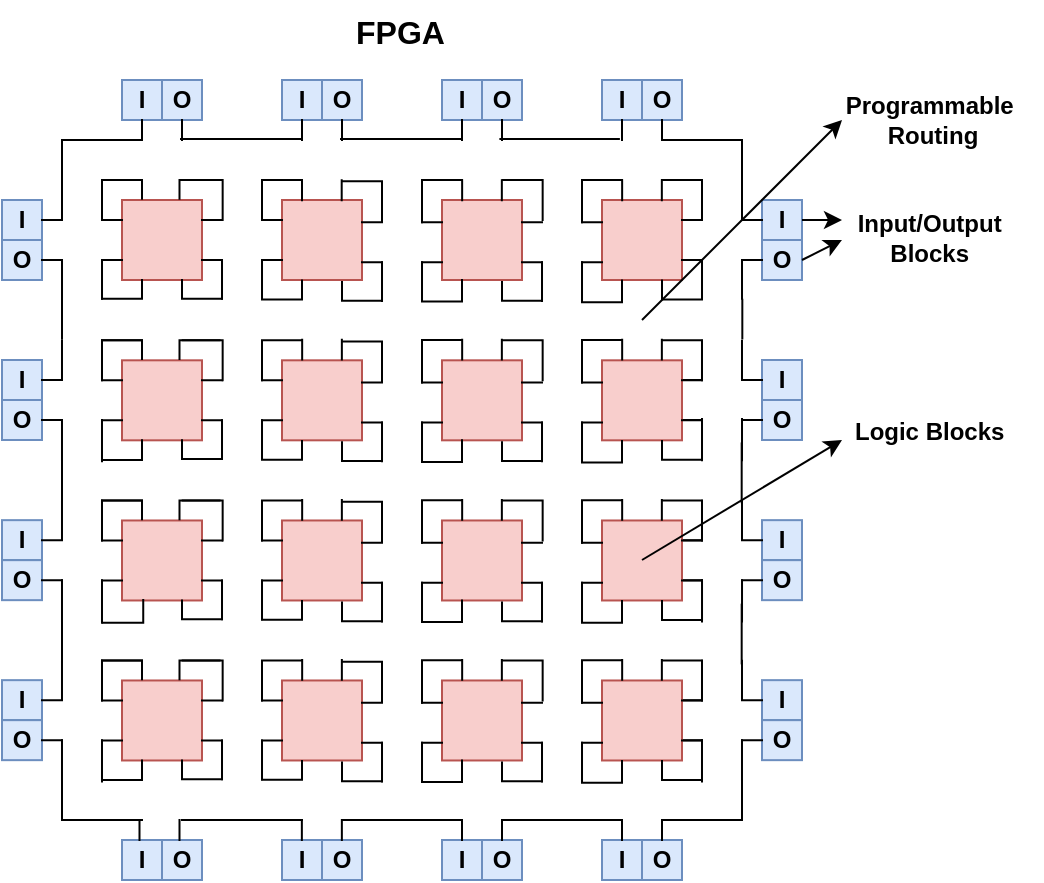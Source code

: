 <mxfile scale="1" border="0" version="24.8.6">
  <diagram name="Página-1" id="b1OD25l1e3vOusEQgPLb">
    <mxGraphModel dx="1393" dy="801" grid="1" gridSize="10" guides="1" tooltips="1" connect="1" arrows="1" fold="1" page="1" pageScale="1" pageWidth="827" pageHeight="1169" math="0" shadow="0">
      <root>
        <mxCell id="0" />
        <mxCell id="1" parent="0" />
        <mxCell id="5X8iXu0XxAFvD4XVziGp-72" value="" style="whiteSpace=wrap;html=1;aspect=fixed;fillColor=#f8cecc;strokeColor=#b85450;" parent="1" vertex="1">
          <mxGeometry x="200" y="160" width="40" height="40" as="geometry" />
        </mxCell>
        <mxCell id="5X8iXu0XxAFvD4XVziGp-76" value="" style="whiteSpace=wrap;html=1;aspect=fixed;fillColor=#f8cecc;strokeColor=#b85450;" parent="1" vertex="1">
          <mxGeometry x="280" y="160" width="40" height="40" as="geometry" />
        </mxCell>
        <mxCell id="5X8iXu0XxAFvD4XVziGp-80" value="" style="whiteSpace=wrap;html=1;aspect=fixed;fillColor=#f8cecc;strokeColor=#b85450;" parent="1" vertex="1">
          <mxGeometry x="360" y="160" width="40" height="40" as="geometry" />
        </mxCell>
        <mxCell id="5X8iXu0XxAFvD4XVziGp-84" value="" style="whiteSpace=wrap;html=1;aspect=fixed;fillColor=#f8cecc;strokeColor=#b85450;" parent="1" vertex="1">
          <mxGeometry x="440" y="160" width="40" height="40" as="geometry" />
        </mxCell>
        <mxCell id="5X8iXu0XxAFvD4XVziGp-88" value="&lt;b&gt;I&lt;/b&gt;" style="whiteSpace=wrap;html=1;aspect=fixed;fillColor=#dae8fc;strokeColor=#6c8ebf;" parent="1" vertex="1">
          <mxGeometry x="200" y="100" width="20" height="20" as="geometry" />
        </mxCell>
        <mxCell id="5X8iXu0XxAFvD4XVziGp-89" value="&lt;b&gt;O&lt;/b&gt;" style="whiteSpace=wrap;html=1;aspect=fixed;fillColor=#dae8fc;strokeColor=#6c8ebf;" parent="1" vertex="1">
          <mxGeometry x="220" y="100" width="20" height="20" as="geometry" />
        </mxCell>
        <mxCell id="5X8iXu0XxAFvD4XVziGp-92" value="&lt;b&gt;I&lt;/b&gt;" style="whiteSpace=wrap;html=1;aspect=fixed;fillColor=#dae8fc;strokeColor=#6c8ebf;" parent="1" vertex="1">
          <mxGeometry x="280" y="100" width="20" height="20" as="geometry" />
        </mxCell>
        <mxCell id="5X8iXu0XxAFvD4XVziGp-93" value="&lt;b&gt;O&lt;/b&gt;" style="whiteSpace=wrap;html=1;aspect=fixed;fillColor=#dae8fc;strokeColor=#6c8ebf;" parent="1" vertex="1">
          <mxGeometry x="300" y="100" width="20" height="20" as="geometry" />
        </mxCell>
        <mxCell id="5X8iXu0XxAFvD4XVziGp-94" value="&lt;b&gt;I&lt;/b&gt;" style="whiteSpace=wrap;html=1;aspect=fixed;fillColor=#dae8fc;strokeColor=#6c8ebf;" parent="1" vertex="1">
          <mxGeometry x="360" y="100" width="20" height="20" as="geometry" />
        </mxCell>
        <mxCell id="5X8iXu0XxAFvD4XVziGp-95" value="&lt;b&gt;O&lt;/b&gt;" style="whiteSpace=wrap;html=1;aspect=fixed;fillColor=#dae8fc;strokeColor=#6c8ebf;" parent="1" vertex="1">
          <mxGeometry x="380" y="100" width="20" height="20" as="geometry" />
        </mxCell>
        <mxCell id="5X8iXu0XxAFvD4XVziGp-96" value="&lt;b&gt;I&lt;/b&gt;" style="whiteSpace=wrap;html=1;aspect=fixed;fillColor=#dae8fc;strokeColor=#6c8ebf;" parent="1" vertex="1">
          <mxGeometry x="440" y="100" width="20" height="20" as="geometry" />
        </mxCell>
        <mxCell id="5X8iXu0XxAFvD4XVziGp-97" value="&lt;b&gt;O&lt;/b&gt;" style="whiteSpace=wrap;html=1;aspect=fixed;fillColor=#dae8fc;strokeColor=#6c8ebf;" parent="1" vertex="1">
          <mxGeometry x="460" y="100" width="20" height="20" as="geometry" />
        </mxCell>
        <mxCell id="5X8iXu0XxAFvD4XVziGp-106" value="&lt;b&gt;I&lt;/b&gt;" style="whiteSpace=wrap;html=1;aspect=fixed;fillColor=#dae8fc;strokeColor=#6c8ebf;" parent="1" vertex="1">
          <mxGeometry x="520" y="160" width="20" height="20" as="geometry" />
        </mxCell>
        <mxCell id="5X8iXu0XxAFvD4XVziGp-107" value="&lt;b&gt;O&lt;/b&gt;" style="whiteSpace=wrap;html=1;aspect=fixed;fillColor=#dae8fc;strokeColor=#6c8ebf;" parent="1" vertex="1">
          <mxGeometry x="520" y="180" width="20" height="20" as="geometry" />
        </mxCell>
        <mxCell id="5X8iXu0XxAFvD4XVziGp-117" value="&lt;b&gt;I&lt;/b&gt;" style="whiteSpace=wrap;html=1;aspect=fixed;fillColor=#dae8fc;strokeColor=#6c8ebf;" parent="1" vertex="1">
          <mxGeometry x="520" y="240" width="20" height="20" as="geometry" />
        </mxCell>
        <mxCell id="5X8iXu0XxAFvD4XVziGp-118" value="&lt;b&gt;O&lt;/b&gt;" style="whiteSpace=wrap;html=1;aspect=fixed;fillColor=#dae8fc;strokeColor=#6c8ebf;" parent="1" vertex="1">
          <mxGeometry x="520" y="260" width="20" height="20" as="geometry" />
        </mxCell>
        <mxCell id="5X8iXu0XxAFvD4XVziGp-125" value="&lt;b&gt;I&lt;/b&gt;" style="whiteSpace=wrap;html=1;aspect=fixed;fillColor=#dae8fc;strokeColor=#6c8ebf;" parent="1" vertex="1">
          <mxGeometry x="140" y="160" width="20" height="20" as="geometry" />
        </mxCell>
        <mxCell id="5X8iXu0XxAFvD4XVziGp-126" value="&lt;b&gt;O&lt;/b&gt;" style="whiteSpace=wrap;html=1;aspect=fixed;fillColor=#dae8fc;strokeColor=#6c8ebf;" parent="1" vertex="1">
          <mxGeometry x="140" y="180" width="20" height="20" as="geometry" />
        </mxCell>
        <mxCell id="5X8iXu0XxAFvD4XVziGp-127" value="&lt;b&gt;I&lt;/b&gt;" style="whiteSpace=wrap;html=1;aspect=fixed;fillColor=#dae8fc;strokeColor=#6c8ebf;" parent="1" vertex="1">
          <mxGeometry x="140" y="240" width="20" height="20" as="geometry" />
        </mxCell>
        <mxCell id="5X8iXu0XxAFvD4XVziGp-128" value="&lt;b&gt;O&lt;/b&gt;" style="whiteSpace=wrap;html=1;aspect=fixed;fillColor=#dae8fc;strokeColor=#6c8ebf;" parent="1" vertex="1">
          <mxGeometry x="140" y="260" width="20" height="20" as="geometry" />
        </mxCell>
        <mxCell id="5X8iXu0XxAFvD4XVziGp-134" value="" style="shape=partialRectangle;whiteSpace=wrap;html=1;bottom=0;right=0;fillColor=none;" parent="1" vertex="1">
          <mxGeometry x="170" y="130" width="40" height="40" as="geometry" />
        </mxCell>
        <mxCell id="5X8iXu0XxAFvD4XVziGp-138" value="" style="shape=partialRectangle;whiteSpace=wrap;html=1;bottom=0;right=0;fillColor=none;" parent="1" vertex="1">
          <mxGeometry x="190" y="150" width="20" height="20" as="geometry" />
        </mxCell>
        <mxCell id="5X8iXu0XxAFvD4XVziGp-141" value="" style="shape=partialRectangle;whiteSpace=wrap;html=1;bottom=0;right=0;fillColor=none;flipH=1;" parent="1" vertex="1">
          <mxGeometry x="470" y="130" width="40" height="40" as="geometry" />
        </mxCell>
        <mxCell id="5X8iXu0XxAFvD4XVziGp-142" value="" style="shape=partialRectangle;whiteSpace=wrap;html=1;bottom=0;right=0;fillColor=none;flipH=1;" parent="1" vertex="1">
          <mxGeometry x="470" y="150" width="20" height="20" as="geometry" />
        </mxCell>
        <mxCell id="5X8iXu0XxAFvD4XVziGp-167" value="" style="shape=partialRectangle;whiteSpace=wrap;html=1;left=0;right=0;fillColor=none;flipV=1;rotation=90;" parent="1" vertex="1">
          <mxGeometry x="169.68" y="270.31" width="20.63" height="20" as="geometry" />
        </mxCell>
        <mxCell id="5X8iXu0XxAFvD4XVziGp-168" value="" style="shape=partialRectangle;whiteSpace=wrap;html=1;left=0;right=0;fillColor=none;flipV=1;rotation=90;" parent="1" vertex="1">
          <mxGeometry x="170.32" y="189.69" width="19.37" height="20" as="geometry" />
        </mxCell>
        <mxCell id="5X8iXu0XxAFvD4XVziGp-173" value="" style="shape=partialRectangle;whiteSpace=wrap;html=1;left=0;right=0;fillColor=none;" parent="1" vertex="1">
          <mxGeometry x="160" y="170" width="10" height="20" as="geometry" />
        </mxCell>
        <mxCell id="5X8iXu0XxAFvD4XVziGp-174" value="" style="shape=partialRectangle;whiteSpace=wrap;html=1;left=0;right=0;fillColor=none;" parent="1" vertex="1">
          <mxGeometry x="190" y="170" width="10" height="20" as="geometry" />
        </mxCell>
        <mxCell id="5X8iXu0XxAFvD4XVziGp-175" value="" style="shape=partialRectangle;whiteSpace=wrap;html=1;left=0;right=0;fillColor=none;" parent="1" vertex="1">
          <mxGeometry x="160" y="250" width="10" height="20" as="geometry" />
        </mxCell>
        <mxCell id="5X8iXu0XxAFvD4XVziGp-177" value="" style="shape=partialRectangle;whiteSpace=wrap;html=1;left=0;right=0;fillColor=none;flipV=1;rotation=90;" parent="1" vertex="1">
          <mxGeometry x="170.31" y="230" width="19.37" height="20" as="geometry" />
        </mxCell>
        <mxCell id="5X8iXu0XxAFvD4XVziGp-192" value="" style="shape=partialRectangle;whiteSpace=wrap;html=1;left=0;right=0;fillColor=none;flipV=1;rotation=90;" parent="1" vertex="1">
          <mxGeometry x="489.69" y="269.85" width="20.63" height="20" as="geometry" />
        </mxCell>
        <mxCell id="5X8iXu0XxAFvD4XVziGp-193" value="" style="shape=partialRectangle;whiteSpace=wrap;html=1;left=0;right=0;fillColor=none;flipV=1;rotation=90;" parent="1" vertex="1">
          <mxGeometry x="490.32" y="189.69" width="19.37" height="20" as="geometry" />
        </mxCell>
        <mxCell id="5X8iXu0XxAFvD4XVziGp-194" value="" style="shape=partialRectangle;whiteSpace=wrap;html=1;left=0;right=0;fillColor=none;" parent="1" vertex="1">
          <mxGeometry x="480" y="170" width="10" height="20" as="geometry" />
        </mxCell>
        <mxCell id="5X8iXu0XxAFvD4XVziGp-195" value="" style="shape=partialRectangle;whiteSpace=wrap;html=1;left=0;right=0;fillColor=none;" parent="1" vertex="1">
          <mxGeometry x="510" y="170" width="10" height="20" as="geometry" />
        </mxCell>
        <mxCell id="5X8iXu0XxAFvD4XVziGp-196" value="" style="shape=partialRectangle;whiteSpace=wrap;html=1;left=0;right=0;fillColor=none;" parent="1" vertex="1">
          <mxGeometry x="480" y="250" width="10" height="20" as="geometry" />
        </mxCell>
        <mxCell id="5X8iXu0XxAFvD4XVziGp-197" value="" style="shape=partialRectangle;whiteSpace=wrap;html=1;left=0;right=0;fillColor=none;" parent="1" vertex="1">
          <mxGeometry x="510" y="250" width="10" height="20" as="geometry" />
        </mxCell>
        <mxCell id="5X8iXu0XxAFvD4XVziGp-198" value="" style="shape=partialRectangle;whiteSpace=wrap;html=1;left=0;right=0;fillColor=none;flipV=1;rotation=90;" parent="1" vertex="1">
          <mxGeometry x="490.31" y="230" width="19.37" height="20" as="geometry" />
        </mxCell>
        <mxCell id="5X8iXu0XxAFvD4XVziGp-211" value="" style="shape=partialRectangle;whiteSpace=wrap;html=1;left=0;right=0;fillColor=none;flipV=1;rotation=90;" parent="1" vertex="1">
          <mxGeometry x="250.32" y="189.69" width="19.37" height="20" as="geometry" />
        </mxCell>
        <mxCell id="5X8iXu0XxAFvD4XVziGp-212" value="" style="shape=partialRectangle;whiteSpace=wrap;html=1;left=0;right=0;fillColor=none;" parent="1" vertex="1">
          <mxGeometry x="240" y="170" width="10" height="20" as="geometry" />
        </mxCell>
        <mxCell id="5X8iXu0XxAFvD4XVziGp-213" value="" style="shape=partialRectangle;whiteSpace=wrap;html=1;left=0;right=0;fillColor=none;" parent="1" vertex="1">
          <mxGeometry x="270" y="170" width="10" height="20" as="geometry" />
        </mxCell>
        <mxCell id="5X8iXu0XxAFvD4XVziGp-226" value="" style="shape=partialRectangle;whiteSpace=wrap;html=1;left=0;right=0;fillColor=none;flipV=1;rotation=90;" parent="1" vertex="1">
          <mxGeometry x="330.32" y="190.78" width="19.37" height="20" as="geometry" />
        </mxCell>
        <mxCell id="5X8iXu0XxAFvD4XVziGp-227" value="" style="shape=partialRectangle;whiteSpace=wrap;html=1;left=0;right=0;fillColor=none;" parent="1" vertex="1">
          <mxGeometry x="320" y="171.09" width="10" height="20" as="geometry" />
        </mxCell>
        <mxCell id="5X8iXu0XxAFvD4XVziGp-228" value="" style="shape=partialRectangle;whiteSpace=wrap;html=1;left=0;right=0;fillColor=none;" parent="1" vertex="1">
          <mxGeometry x="350" y="171.09" width="10" height="20" as="geometry" />
        </mxCell>
        <mxCell id="5X8iXu0XxAFvD4XVziGp-241" value="" style="shape=partialRectangle;whiteSpace=wrap;html=1;left=0;right=0;fillColor=none;flipV=1;rotation=90;" parent="1" vertex="1">
          <mxGeometry x="410.32" y="190.78" width="19.37" height="20" as="geometry" />
        </mxCell>
        <mxCell id="5X8iXu0XxAFvD4XVziGp-242" value="" style="shape=partialRectangle;whiteSpace=wrap;html=1;left=0;right=0;fillColor=none;" parent="1" vertex="1">
          <mxGeometry x="400" y="171.09" width="10" height="20" as="geometry" />
        </mxCell>
        <mxCell id="5X8iXu0XxAFvD4XVziGp-243" value="" style="shape=partialRectangle;whiteSpace=wrap;html=1;left=0;right=0;fillColor=none;" parent="1" vertex="1">
          <mxGeometry x="430" y="171.09" width="10" height="20" as="geometry" />
        </mxCell>
        <mxCell id="5X8iXu0XxAFvD4XVziGp-289" value="" style="shape=partialRectangle;whiteSpace=wrap;html=1;left=0;right=0;fillColor=none;flipV=1;rotation=90;bottom=0;" parent="1" vertex="1">
          <mxGeometry x="170.32" y="209.69" width="19.37" height="20" as="geometry" />
        </mxCell>
        <mxCell id="5X8iXu0XxAFvD4XVziGp-292" value="" style="shape=partialRectangle;whiteSpace=wrap;html=1;left=0;right=0;fillColor=none;flipV=1;rotation=90;bottom=1;top=0;" parent="1" vertex="1">
          <mxGeometry x="490.32" y="209.38" width="19.37" height="20.31" as="geometry" />
        </mxCell>
        <mxCell id="5X8iXu0XxAFvD4XVziGp-329" value="" style="shape=partialRectangle;whiteSpace=wrap;html=1;bottom=0;right=0;fillColor=none;flipH=1;flipV=1;" parent="1" vertex="1">
          <mxGeometry x="190" y="200" width="20" height="9.38" as="geometry" />
        </mxCell>
        <mxCell id="5X8iXu0XxAFvD4XVziGp-330" value="" style="shape=partialRectangle;whiteSpace=wrap;html=1;bottom=0;right=0;fillColor=none;flipH=1;flipV=1;" parent="1" vertex="1">
          <mxGeometry x="270" y="200.31" width="20" height="9.38" as="geometry" />
        </mxCell>
        <mxCell id="5X8iXu0XxAFvD4XVziGp-331" value="" style="shape=partialRectangle;whiteSpace=wrap;html=1;bottom=0;right=0;fillColor=none;flipH=1;flipV=1;" parent="1" vertex="1">
          <mxGeometry x="350" y="200" width="20" height="10.78" as="geometry" />
        </mxCell>
        <mxCell id="5X8iXu0XxAFvD4XVziGp-333" value="" style="shape=partialRectangle;whiteSpace=wrap;html=1;bottom=0;right=0;fillColor=none;flipH=1;flipV=1;" parent="1" vertex="1">
          <mxGeometry x="430" y="200.31" width="20" height="10.78" as="geometry" />
        </mxCell>
        <mxCell id="5X8iXu0XxAFvD4XVziGp-334" value="" style="shape=partialRectangle;whiteSpace=wrap;html=1;bottom=0;right=0;fillColor=none;flipH=0;flipV=1;" parent="1" vertex="1">
          <mxGeometry x="230" y="200" width="20" height="9.38" as="geometry" />
        </mxCell>
        <mxCell id="5X8iXu0XxAFvD4XVziGp-336" value="" style="shape=partialRectangle;whiteSpace=wrap;html=1;bottom=0;right=0;fillColor=none;flipH=0;flipV=1;" parent="1" vertex="1">
          <mxGeometry x="310" y="201.01" width="20" height="9.38" as="geometry" />
        </mxCell>
        <mxCell id="5X8iXu0XxAFvD4XVziGp-337" value="" style="shape=partialRectangle;whiteSpace=wrap;html=1;bottom=0;right=0;fillColor=none;flipH=0;flipV=1;" parent="1" vertex="1">
          <mxGeometry x="390" y="201.01" width="20" height="9.38" as="geometry" />
        </mxCell>
        <mxCell id="5X8iXu0XxAFvD4XVziGp-338" value="" style="shape=partialRectangle;whiteSpace=wrap;html=1;bottom=0;right=0;fillColor=none;flipH=0;flipV=1;" parent="1" vertex="1">
          <mxGeometry x="470" y="200.31" width="20" height="9.38" as="geometry" />
        </mxCell>
        <mxCell id="5X8iXu0XxAFvD4XVziGp-339" value="" style="shape=partialRectangle;whiteSpace=wrap;html=1;bottom=0;right=0;fillColor=none;flipH=1;flipV=0;" parent="1" vertex="1">
          <mxGeometry x="190" y="150" width="20" height="9.38" as="geometry" />
        </mxCell>
        <mxCell id="5X8iXu0XxAFvD4XVziGp-343" value="" style="shape=partialRectangle;whiteSpace=wrap;html=1;bottom=0;right=0;fillColor=none;flipH=1;" parent="1" vertex="1">
          <mxGeometry x="390.33" y="150" width="20" height="20" as="geometry" />
        </mxCell>
        <mxCell id="5X8iXu0XxAFvD4XVziGp-344" value="" style="shape=partialRectangle;whiteSpace=wrap;html=1;bottom=0;right=0;fillColor=none;flipH=1;" parent="1" vertex="1">
          <mxGeometry x="310" y="150.62" width="20" height="20" as="geometry" />
        </mxCell>
        <mxCell id="5X8iXu0XxAFvD4XVziGp-345" value="" style="shape=partialRectangle;whiteSpace=wrap;html=1;bottom=0;right=0;fillColor=none;flipH=1;" parent="1" vertex="1">
          <mxGeometry x="230.33" y="150" width="20" height="20" as="geometry" />
        </mxCell>
        <mxCell id="5X8iXu0XxAFvD4XVziGp-347" value="" style="shape=partialRectangle;whiteSpace=wrap;html=1;bottom=0;right=0;fillColor=none;flipH=0;flipV=0;" parent="1" vertex="1">
          <mxGeometry x="228.75" y="150" width="20" height="9.38" as="geometry" />
        </mxCell>
        <mxCell id="5X8iXu0XxAFvD4XVziGp-349" value="" style="shape=partialRectangle;whiteSpace=wrap;html=1;bottom=0;right=0;fillColor=none;" parent="1" vertex="1">
          <mxGeometry x="270" y="150" width="20" height="20" as="geometry" />
        </mxCell>
        <mxCell id="5X8iXu0XxAFvD4XVziGp-350" value="" style="shape=partialRectangle;whiteSpace=wrap;html=1;bottom=0;right=0;fillColor=none;" parent="1" vertex="1">
          <mxGeometry x="350" y="150" width="20" height="21.09" as="geometry" />
        </mxCell>
        <mxCell id="5X8iXu0XxAFvD4XVziGp-351" value="" style="shape=partialRectangle;whiteSpace=wrap;html=1;bottom=0;right=0;fillColor=none;" parent="1" vertex="1">
          <mxGeometry x="430" y="150" width="20" height="21.09" as="geometry" />
        </mxCell>
        <mxCell id="5X8iXu0XxAFvD4XVziGp-392" value="" style="shape=partialRectangle;whiteSpace=wrap;html=1;left=0;right=0;fillColor=none;flipV=1;flipH=1;rotation=-90;" parent="1" vertex="1">
          <mxGeometry x="294.96" y="145.19" width="9.93" height="19.85" as="geometry" />
        </mxCell>
        <mxCell id="5X8iXu0XxAFvD4XVziGp-393" value="" style="shape=partialRectangle;whiteSpace=wrap;html=1;left=0;right=0;fillColor=none;flipV=1;flipH=1;rotation=-90;" parent="1" vertex="1">
          <mxGeometry x="375.03" y="145.19" width="9.93" height="19.85" as="geometry" />
        </mxCell>
        <mxCell id="5X8iXu0XxAFvD4XVziGp-394" value="" style="shape=partialRectangle;whiteSpace=wrap;html=1;left=0;right=0;fillColor=none;flipV=1;flipH=1;rotation=-90;" parent="1" vertex="1">
          <mxGeometry x="455.03" y="145.19" width="9.93" height="19.85" as="geometry" />
        </mxCell>
        <mxCell id="5X8iXu0XxAFvD4XVziGp-398" value="" style="whiteSpace=wrap;html=1;aspect=fixed;fillColor=#f8cecc;strokeColor=#b85450;" parent="1" vertex="1">
          <mxGeometry x="200" y="240.16" width="40" height="40" as="geometry" />
        </mxCell>
        <mxCell id="5X8iXu0XxAFvD4XVziGp-399" value="" style="whiteSpace=wrap;html=1;aspect=fixed;fillColor=#f8cecc;strokeColor=#b85450;" parent="1" vertex="1">
          <mxGeometry x="280" y="240.16" width="40" height="40" as="geometry" />
        </mxCell>
        <mxCell id="5X8iXu0XxAFvD4XVziGp-400" value="" style="whiteSpace=wrap;html=1;aspect=fixed;fillColor=#f8cecc;strokeColor=#b85450;" parent="1" vertex="1">
          <mxGeometry x="360" y="240.16" width="40" height="40" as="geometry" />
        </mxCell>
        <mxCell id="5X8iXu0XxAFvD4XVziGp-401" value="" style="whiteSpace=wrap;html=1;aspect=fixed;fillColor=#f8cecc;strokeColor=#b85450;" parent="1" vertex="1">
          <mxGeometry x="440" y="240.16" width="40" height="40" as="geometry" />
        </mxCell>
        <mxCell id="5X8iXu0XxAFvD4XVziGp-402" value="" style="shape=partialRectangle;whiteSpace=wrap;html=1;bottom=0;right=0;fillColor=none;" parent="1" vertex="1">
          <mxGeometry x="190" y="230.16" width="20" height="20" as="geometry" />
        </mxCell>
        <mxCell id="5X8iXu0XxAFvD4XVziGp-403" value="" style="shape=partialRectangle;whiteSpace=wrap;html=1;bottom=0;right=0;fillColor=none;flipH=1;" parent="1" vertex="1">
          <mxGeometry x="470" y="230.16" width="20" height="20" as="geometry" />
        </mxCell>
        <mxCell id="5X8iXu0XxAFvD4XVziGp-404" value="" style="shape=partialRectangle;whiteSpace=wrap;html=1;left=0;right=0;fillColor=none;" parent="1" vertex="1">
          <mxGeometry x="190" y="250.16" width="10" height="20" as="geometry" />
        </mxCell>
        <mxCell id="5X8iXu0XxAFvD4XVziGp-405" value="" style="shape=partialRectangle;whiteSpace=wrap;html=1;left=0;right=0;fillColor=none;" parent="1" vertex="1">
          <mxGeometry x="480" y="250.16" width="10" height="20" as="geometry" />
        </mxCell>
        <mxCell id="5X8iXu0XxAFvD4XVziGp-406" value="" style="shape=partialRectangle;whiteSpace=wrap;html=1;left=0;right=0;fillColor=none;flipV=1;rotation=90;" parent="1" vertex="1">
          <mxGeometry x="250.32" y="269.85" width="19.37" height="20" as="geometry" />
        </mxCell>
        <mxCell id="5X8iXu0XxAFvD4XVziGp-407" value="" style="shape=partialRectangle;whiteSpace=wrap;html=1;left=0;right=0;fillColor=none;" parent="1" vertex="1">
          <mxGeometry x="240" y="250.16" width="10" height="20" as="geometry" />
        </mxCell>
        <mxCell id="5X8iXu0XxAFvD4XVziGp-408" value="" style="shape=partialRectangle;whiteSpace=wrap;html=1;left=0;right=0;fillColor=none;" parent="1" vertex="1">
          <mxGeometry x="270" y="250.16" width="10" height="20" as="geometry" />
        </mxCell>
        <mxCell id="5X8iXu0XxAFvD4XVziGp-409" value="" style="shape=partialRectangle;whiteSpace=wrap;html=1;left=0;right=0;fillColor=none;flipV=1;rotation=90;" parent="1" vertex="1">
          <mxGeometry x="330.32" y="270.94" width="19.37" height="20" as="geometry" />
        </mxCell>
        <mxCell id="5X8iXu0XxAFvD4XVziGp-410" value="" style="shape=partialRectangle;whiteSpace=wrap;html=1;left=0;right=0;fillColor=none;" parent="1" vertex="1">
          <mxGeometry x="320" y="251.25" width="10" height="20" as="geometry" />
        </mxCell>
        <mxCell id="5X8iXu0XxAFvD4XVziGp-411" value="" style="shape=partialRectangle;whiteSpace=wrap;html=1;left=0;right=0;fillColor=none;" parent="1" vertex="1">
          <mxGeometry x="350" y="251.25" width="10" height="20" as="geometry" />
        </mxCell>
        <mxCell id="5X8iXu0XxAFvD4XVziGp-412" value="" style="shape=partialRectangle;whiteSpace=wrap;html=1;left=0;right=0;fillColor=none;flipV=1;rotation=90;" parent="1" vertex="1">
          <mxGeometry x="410.32" y="270.94" width="19.37" height="20" as="geometry" />
        </mxCell>
        <mxCell id="5X8iXu0XxAFvD4XVziGp-413" value="" style="shape=partialRectangle;whiteSpace=wrap;html=1;left=0;right=0;fillColor=none;" parent="1" vertex="1">
          <mxGeometry x="400" y="251.25" width="10" height="20" as="geometry" />
        </mxCell>
        <mxCell id="5X8iXu0XxAFvD4XVziGp-414" value="" style="shape=partialRectangle;whiteSpace=wrap;html=1;left=0;right=0;fillColor=none;" parent="1" vertex="1">
          <mxGeometry x="430" y="251.25" width="10" height="20" as="geometry" />
        </mxCell>
        <mxCell id="5X8iXu0XxAFvD4XVziGp-415" value="" style="shape=partialRectangle;whiteSpace=wrap;html=1;bottom=0;right=0;fillColor=none;flipH=1;flipV=1;" parent="1" vertex="1">
          <mxGeometry x="190" y="280.16" width="20" height="9.84" as="geometry" />
        </mxCell>
        <mxCell id="5X8iXu0XxAFvD4XVziGp-416" value="" style="shape=partialRectangle;whiteSpace=wrap;html=1;bottom=0;right=0;fillColor=none;flipH=1;flipV=1;" parent="1" vertex="1">
          <mxGeometry x="270" y="280.47" width="20" height="9.38" as="geometry" />
        </mxCell>
        <mxCell id="5X8iXu0XxAFvD4XVziGp-417" value="" style="shape=partialRectangle;whiteSpace=wrap;html=1;bottom=0;right=0;fillColor=none;flipH=1;flipV=1;" parent="1" vertex="1">
          <mxGeometry x="350" y="280.16" width="20" height="10.78" as="geometry" />
        </mxCell>
        <mxCell id="5X8iXu0XxAFvD4XVziGp-418" value="" style="shape=partialRectangle;whiteSpace=wrap;html=1;bottom=0;right=0;fillColor=none;flipH=1;flipV=1;" parent="1" vertex="1">
          <mxGeometry x="430" y="280.47" width="20" height="10.78" as="geometry" />
        </mxCell>
        <mxCell id="5X8iXu0XxAFvD4XVziGp-419" value="" style="shape=partialRectangle;whiteSpace=wrap;html=1;bottom=0;right=0;fillColor=none;flipH=0;flipV=1;" parent="1" vertex="1">
          <mxGeometry x="230" y="280.16" width="20" height="9.38" as="geometry" />
        </mxCell>
        <mxCell id="5X8iXu0XxAFvD4XVziGp-420" value="" style="shape=partialRectangle;whiteSpace=wrap;html=1;bottom=0;right=0;fillColor=none;flipH=0;flipV=1;" parent="1" vertex="1">
          <mxGeometry x="310" y="281.17" width="20" height="9.38" as="geometry" />
        </mxCell>
        <mxCell id="5X8iXu0XxAFvD4XVziGp-421" value="" style="shape=partialRectangle;whiteSpace=wrap;html=1;bottom=0;right=0;fillColor=none;flipH=0;flipV=1;" parent="1" vertex="1">
          <mxGeometry x="390" y="281.17" width="20" height="9.38" as="geometry" />
        </mxCell>
        <mxCell id="5X8iXu0XxAFvD4XVziGp-422" value="" style="shape=partialRectangle;whiteSpace=wrap;html=1;bottom=0;right=0;fillColor=none;flipH=0;flipV=1;" parent="1" vertex="1">
          <mxGeometry x="470" y="280.47" width="20" height="9.38" as="geometry" />
        </mxCell>
        <mxCell id="5X8iXu0XxAFvD4XVziGp-423" value="" style="shape=partialRectangle;whiteSpace=wrap;html=1;bottom=0;right=0;fillColor=none;flipH=1;flipV=0;" parent="1" vertex="1">
          <mxGeometry x="190" y="230.16" width="20" height="9.38" as="geometry" />
        </mxCell>
        <mxCell id="5X8iXu0XxAFvD4XVziGp-424" value="" style="shape=partialRectangle;whiteSpace=wrap;html=1;bottom=0;right=0;fillColor=none;flipH=1;" parent="1" vertex="1">
          <mxGeometry x="390.33" y="230.16" width="20" height="20" as="geometry" />
        </mxCell>
        <mxCell id="5X8iXu0XxAFvD4XVziGp-425" value="" style="shape=partialRectangle;whiteSpace=wrap;html=1;bottom=0;right=0;fillColor=none;flipH=1;" parent="1" vertex="1">
          <mxGeometry x="310" y="230.78" width="20" height="20" as="geometry" />
        </mxCell>
        <mxCell id="5X8iXu0XxAFvD4XVziGp-426" value="" style="shape=partialRectangle;whiteSpace=wrap;html=1;bottom=0;right=0;fillColor=none;flipH=1;" parent="1" vertex="1">
          <mxGeometry x="230.33" y="230.16" width="20" height="20" as="geometry" />
        </mxCell>
        <mxCell id="5X8iXu0XxAFvD4XVziGp-427" value="" style="shape=partialRectangle;whiteSpace=wrap;html=1;bottom=0;right=0;fillColor=none;flipH=0;flipV=0;" parent="1" vertex="1">
          <mxGeometry x="228.75" y="230.16" width="20" height="9.38" as="geometry" />
        </mxCell>
        <mxCell id="5X8iXu0XxAFvD4XVziGp-428" value="" style="shape=partialRectangle;whiteSpace=wrap;html=1;bottom=0;right=0;fillColor=none;" parent="1" vertex="1">
          <mxGeometry x="270" y="230.16" width="20" height="20" as="geometry" />
        </mxCell>
        <mxCell id="5X8iXu0XxAFvD4XVziGp-429" value="" style="shape=partialRectangle;whiteSpace=wrap;html=1;bottom=0;right=0;fillColor=none;" parent="1" vertex="1">
          <mxGeometry x="350" y="230.01" width="20" height="21.24" as="geometry" />
        </mxCell>
        <mxCell id="5X8iXu0XxAFvD4XVziGp-430" value="" style="shape=partialRectangle;whiteSpace=wrap;html=1;bottom=0;right=0;fillColor=none;" parent="1" vertex="1">
          <mxGeometry x="430" y="230.01" width="20" height="21.24" as="geometry" />
        </mxCell>
        <mxCell id="5X8iXu0XxAFvD4XVziGp-431" value="" style="shape=partialRectangle;whiteSpace=wrap;html=1;left=0;right=0;fillColor=none;flipV=1;flipH=1;rotation=-90;" parent="1" vertex="1">
          <mxGeometry x="295.04" y="224.92" width="9.93" height="19.85" as="geometry" />
        </mxCell>
        <mxCell id="5X8iXu0XxAFvD4XVziGp-432" value="" style="shape=partialRectangle;whiteSpace=wrap;html=1;left=0;right=0;fillColor=none;flipV=1;flipH=1;rotation=-90;" parent="1" vertex="1">
          <mxGeometry x="375.04" y="224.92" width="9.93" height="19.85" as="geometry" />
        </mxCell>
        <mxCell id="5X8iXu0XxAFvD4XVziGp-433" value="" style="shape=partialRectangle;whiteSpace=wrap;html=1;left=0;right=0;fillColor=none;flipV=1;flipH=1;rotation=-90;" parent="1" vertex="1">
          <mxGeometry x="455.04" y="224.92" width="9.93" height="19.85" as="geometry" />
        </mxCell>
        <mxCell id="5X8iXu0XxAFvD4XVziGp-705" value="&lt;b&gt;I&lt;/b&gt;" style="whiteSpace=wrap;html=1;aspect=fixed;fillColor=#dae8fc;strokeColor=#6c8ebf;" parent="1" vertex="1">
          <mxGeometry x="520" y="320.08" width="20" height="20" as="geometry" />
        </mxCell>
        <mxCell id="5X8iXu0XxAFvD4XVziGp-706" value="&lt;b&gt;O&lt;/b&gt;" style="whiteSpace=wrap;html=1;aspect=fixed;fillColor=#dae8fc;strokeColor=#6c8ebf;" parent="1" vertex="1">
          <mxGeometry x="520" y="340.08" width="20" height="20" as="geometry" />
        </mxCell>
        <mxCell id="5X8iXu0XxAFvD4XVziGp-707" value="&lt;b&gt;I&lt;/b&gt;" style="whiteSpace=wrap;html=1;aspect=fixed;fillColor=#dae8fc;strokeColor=#6c8ebf;" parent="1" vertex="1">
          <mxGeometry x="140" y="320.08" width="20" height="20" as="geometry" />
        </mxCell>
        <mxCell id="5X8iXu0XxAFvD4XVziGp-708" value="&lt;b&gt;O&lt;/b&gt;" style="whiteSpace=wrap;html=1;aspect=fixed;fillColor=#dae8fc;strokeColor=#6c8ebf;" parent="1" vertex="1">
          <mxGeometry x="140" y="340.08" width="20" height="20" as="geometry" />
        </mxCell>
        <mxCell id="5X8iXu0XxAFvD4XVziGp-709" value="" style="shape=partialRectangle;whiteSpace=wrap;html=1;left=0;right=0;fillColor=none;flipV=1;rotation=90;" parent="1" vertex="1">
          <mxGeometry x="169.37" y="350.7" width="21.25" height="20" as="geometry" />
        </mxCell>
        <mxCell id="5X8iXu0XxAFvD4XVziGp-710" value="" style="shape=partialRectangle;whiteSpace=wrap;html=1;left=0;right=0;fillColor=none;" parent="1" vertex="1">
          <mxGeometry x="160" y="330.08" width="10" height="20" as="geometry" />
        </mxCell>
        <mxCell id="5X8iXu0XxAFvD4XVziGp-711" value="" style="shape=partialRectangle;whiteSpace=wrap;html=1;left=0;right=0;fillColor=none;flipV=1;rotation=90;" parent="1" vertex="1">
          <mxGeometry x="170.31" y="310.08" width="19.37" height="20" as="geometry" />
        </mxCell>
        <mxCell id="5X8iXu0XxAFvD4XVziGp-712" value="" style="shape=partialRectangle;whiteSpace=wrap;html=1;left=0;right=0;fillColor=none;flipV=1;rotation=90;" parent="1" vertex="1">
          <mxGeometry x="489.7" y="350.4" width="20.62" height="20" as="geometry" />
        </mxCell>
        <mxCell id="5X8iXu0XxAFvD4XVziGp-713" value="" style="shape=partialRectangle;whiteSpace=wrap;html=1;left=0;right=0;fillColor=none;" parent="1" vertex="1">
          <mxGeometry x="480" y="330.08" width="10" height="20" as="geometry" />
        </mxCell>
        <mxCell id="5X8iXu0XxAFvD4XVziGp-714" value="" style="shape=partialRectangle;whiteSpace=wrap;html=1;left=0;right=0;fillColor=none;" parent="1" vertex="1">
          <mxGeometry x="510" y="330.08" width="10" height="20" as="geometry" />
        </mxCell>
        <mxCell id="5X8iXu0XxAFvD4XVziGp-715" value="" style="shape=partialRectangle;whiteSpace=wrap;html=1;left=0;right=0;fillColor=none;flipV=1;rotation=90;" parent="1" vertex="1">
          <mxGeometry x="490.31" y="310.08" width="19.37" height="20" as="geometry" />
        </mxCell>
        <mxCell id="5X8iXu0XxAFvD4XVziGp-716" value="" style="whiteSpace=wrap;html=1;aspect=fixed;fillColor=#f8cecc;strokeColor=#b85450;" parent="1" vertex="1">
          <mxGeometry x="200" y="320.24" width="40" height="40" as="geometry" />
        </mxCell>
        <mxCell id="5X8iXu0XxAFvD4XVziGp-717" value="" style="whiteSpace=wrap;html=1;aspect=fixed;fillColor=#f8cecc;strokeColor=#b85450;" parent="1" vertex="1">
          <mxGeometry x="280" y="320.24" width="40" height="40" as="geometry" />
        </mxCell>
        <mxCell id="5X8iXu0XxAFvD4XVziGp-718" value="" style="whiteSpace=wrap;html=1;aspect=fixed;fillColor=#f8cecc;strokeColor=#b85450;" parent="1" vertex="1">
          <mxGeometry x="360" y="320.24" width="40" height="40" as="geometry" />
        </mxCell>
        <mxCell id="5X8iXu0XxAFvD4XVziGp-719" value="" style="whiteSpace=wrap;html=1;aspect=fixed;fillColor=#f8cecc;strokeColor=#b85450;" parent="1" vertex="1">
          <mxGeometry x="440" y="320.24" width="40" height="40" as="geometry" />
        </mxCell>
        <mxCell id="5X8iXu0XxAFvD4XVziGp-720" value="" style="shape=partialRectangle;whiteSpace=wrap;html=1;bottom=0;right=0;fillColor=none;" parent="1" vertex="1">
          <mxGeometry x="190" y="310.24" width="20" height="20" as="geometry" />
        </mxCell>
        <mxCell id="5X8iXu0XxAFvD4XVziGp-721" value="" style="shape=partialRectangle;whiteSpace=wrap;html=1;bottom=0;right=0;fillColor=none;flipH=1;" parent="1" vertex="1">
          <mxGeometry x="470" y="310.24" width="20" height="20" as="geometry" />
        </mxCell>
        <mxCell id="5X8iXu0XxAFvD4XVziGp-722" value="" style="shape=partialRectangle;whiteSpace=wrap;html=1;left=0;right=0;fillColor=none;" parent="1" vertex="1">
          <mxGeometry x="190" y="330.24" width="10" height="20" as="geometry" />
        </mxCell>
        <mxCell id="5X8iXu0XxAFvD4XVziGp-723" value="" style="shape=partialRectangle;whiteSpace=wrap;html=1;left=0;right=0;fillColor=none;" parent="1" vertex="1">
          <mxGeometry x="480" y="330.24" width="10" height="20" as="geometry" />
        </mxCell>
        <mxCell id="5X8iXu0XxAFvD4XVziGp-724" value="" style="shape=partialRectangle;whiteSpace=wrap;html=1;left=0;right=0;fillColor=none;flipV=1;rotation=90;" parent="1" vertex="1">
          <mxGeometry x="250.32" y="349.93" width="19.37" height="20" as="geometry" />
        </mxCell>
        <mxCell id="5X8iXu0XxAFvD4XVziGp-725" value="" style="shape=partialRectangle;whiteSpace=wrap;html=1;left=0;right=0;fillColor=none;" parent="1" vertex="1">
          <mxGeometry x="240" y="330.24" width="10" height="20" as="geometry" />
        </mxCell>
        <mxCell id="5X8iXu0XxAFvD4XVziGp-726" value="" style="shape=partialRectangle;whiteSpace=wrap;html=1;left=0;right=0;fillColor=none;" parent="1" vertex="1">
          <mxGeometry x="270" y="330.24" width="10" height="20" as="geometry" />
        </mxCell>
        <mxCell id="5X8iXu0XxAFvD4XVziGp-727" value="" style="shape=partialRectangle;whiteSpace=wrap;html=1;left=0;right=0;fillColor=none;flipV=1;rotation=90;" parent="1" vertex="1">
          <mxGeometry x="330.32" y="351.02" width="19.37" height="20" as="geometry" />
        </mxCell>
        <mxCell id="5X8iXu0XxAFvD4XVziGp-728" value="" style="shape=partialRectangle;whiteSpace=wrap;html=1;left=0;right=0;fillColor=none;" parent="1" vertex="1">
          <mxGeometry x="320" y="331.33" width="10" height="20" as="geometry" />
        </mxCell>
        <mxCell id="5X8iXu0XxAFvD4XVziGp-729" value="" style="shape=partialRectangle;whiteSpace=wrap;html=1;left=0;right=0;fillColor=none;" parent="1" vertex="1">
          <mxGeometry x="350" y="331.33" width="10" height="20" as="geometry" />
        </mxCell>
        <mxCell id="5X8iXu0XxAFvD4XVziGp-730" value="" style="shape=partialRectangle;whiteSpace=wrap;html=1;left=0;right=0;fillColor=none;flipV=1;rotation=90;" parent="1" vertex="1">
          <mxGeometry x="410.32" y="351.02" width="19.37" height="20" as="geometry" />
        </mxCell>
        <mxCell id="5X8iXu0XxAFvD4XVziGp-731" value="" style="shape=partialRectangle;whiteSpace=wrap;html=1;left=0;right=0;fillColor=none;" parent="1" vertex="1">
          <mxGeometry x="400" y="331.33" width="10" height="20" as="geometry" />
        </mxCell>
        <mxCell id="5X8iXu0XxAFvD4XVziGp-732" value="" style="shape=partialRectangle;whiteSpace=wrap;html=1;left=0;right=0;fillColor=none;" parent="1" vertex="1">
          <mxGeometry x="430" y="331.33" width="10" height="20" as="geometry" />
        </mxCell>
        <mxCell id="5X8iXu0XxAFvD4XVziGp-733" value="" style="shape=partialRectangle;whiteSpace=wrap;html=1;bottom=0;right=0;fillColor=none;flipH=1;flipV=1;" parent="1" vertex="1">
          <mxGeometry x="190.62" y="360" width="20" height="11.33" as="geometry" />
        </mxCell>
        <mxCell id="5X8iXu0XxAFvD4XVziGp-734" value="" style="shape=partialRectangle;whiteSpace=wrap;html=1;bottom=0;right=0;fillColor=none;flipH=1;flipV=1;" parent="1" vertex="1">
          <mxGeometry x="270" y="360.55" width="20" height="9.38" as="geometry" />
        </mxCell>
        <mxCell id="5X8iXu0XxAFvD4XVziGp-735" value="" style="shape=partialRectangle;whiteSpace=wrap;html=1;bottom=0;right=0;fillColor=none;flipH=1;flipV=1;" parent="1" vertex="1">
          <mxGeometry x="350" y="360.24" width="20" height="10.78" as="geometry" />
        </mxCell>
        <mxCell id="5X8iXu0XxAFvD4XVziGp-736" value="" style="shape=partialRectangle;whiteSpace=wrap;html=1;bottom=0;right=0;fillColor=none;flipH=1;flipV=1;" parent="1" vertex="1">
          <mxGeometry x="430" y="360.55" width="20" height="10.78" as="geometry" />
        </mxCell>
        <mxCell id="5X8iXu0XxAFvD4XVziGp-737" value="" style="shape=partialRectangle;whiteSpace=wrap;html=1;bottom=0;right=0;fillColor=none;flipH=0;flipV=1;" parent="1" vertex="1">
          <mxGeometry x="230" y="360.24" width="20" height="9.38" as="geometry" />
        </mxCell>
        <mxCell id="5X8iXu0XxAFvD4XVziGp-738" value="" style="shape=partialRectangle;whiteSpace=wrap;html=1;bottom=0;right=0;fillColor=none;flipH=0;flipV=1;" parent="1" vertex="1">
          <mxGeometry x="310" y="361.25" width="20" height="9.38" as="geometry" />
        </mxCell>
        <mxCell id="5X8iXu0XxAFvD4XVziGp-739" value="" style="shape=partialRectangle;whiteSpace=wrap;html=1;bottom=0;right=0;fillColor=none;flipH=0;flipV=1;" parent="1" vertex="1">
          <mxGeometry x="390" y="361.25" width="20" height="9.38" as="geometry" />
        </mxCell>
        <mxCell id="5X8iXu0XxAFvD4XVziGp-740" value="" style="shape=partialRectangle;whiteSpace=wrap;html=1;bottom=0;right=0;fillColor=none;flipH=0;flipV=1;" parent="1" vertex="1">
          <mxGeometry x="470" y="360.55" width="20" height="9.45" as="geometry" />
        </mxCell>
        <mxCell id="5X8iXu0XxAFvD4XVziGp-741" value="" style="shape=partialRectangle;whiteSpace=wrap;html=1;bottom=0;right=0;fillColor=none;flipH=1;flipV=0;" parent="1" vertex="1">
          <mxGeometry x="190" y="310.24" width="20" height="9.38" as="geometry" />
        </mxCell>
        <mxCell id="5X8iXu0XxAFvD4XVziGp-742" value="" style="shape=partialRectangle;whiteSpace=wrap;html=1;bottom=0;right=0;fillColor=none;flipH=1;" parent="1" vertex="1">
          <mxGeometry x="390.33" y="310.24" width="20" height="20" as="geometry" />
        </mxCell>
        <mxCell id="5X8iXu0XxAFvD4XVziGp-743" value="" style="shape=partialRectangle;whiteSpace=wrap;html=1;bottom=0;right=0;fillColor=none;flipH=1;" parent="1" vertex="1">
          <mxGeometry x="310" y="310.86" width="20" height="20" as="geometry" />
        </mxCell>
        <mxCell id="5X8iXu0XxAFvD4XVziGp-744" value="" style="shape=partialRectangle;whiteSpace=wrap;html=1;bottom=0;right=0;fillColor=none;flipH=1;" parent="1" vertex="1">
          <mxGeometry x="230.33" y="310.24" width="20" height="20" as="geometry" />
        </mxCell>
        <mxCell id="5X8iXu0XxAFvD4XVziGp-745" value="" style="shape=partialRectangle;whiteSpace=wrap;html=1;bottom=0;right=0;fillColor=none;flipH=0;flipV=0;" parent="1" vertex="1">
          <mxGeometry x="228.75" y="310.24" width="20" height="9.38" as="geometry" />
        </mxCell>
        <mxCell id="5X8iXu0XxAFvD4XVziGp-746" value="" style="shape=partialRectangle;whiteSpace=wrap;html=1;bottom=0;right=0;fillColor=none;" parent="1" vertex="1">
          <mxGeometry x="270" y="310.24" width="20" height="20" as="geometry" />
        </mxCell>
        <mxCell id="5X8iXu0XxAFvD4XVziGp-747" value="" style="shape=partialRectangle;whiteSpace=wrap;html=1;bottom=0;right=0;fillColor=none;" parent="1" vertex="1">
          <mxGeometry x="350" y="310.09" width="20" height="21.24" as="geometry" />
        </mxCell>
        <mxCell id="5X8iXu0XxAFvD4XVziGp-748" value="" style="shape=partialRectangle;whiteSpace=wrap;html=1;bottom=0;right=0;fillColor=none;" parent="1" vertex="1">
          <mxGeometry x="430" y="310.09" width="20" height="21.24" as="geometry" />
        </mxCell>
        <mxCell id="5X8iXu0XxAFvD4XVziGp-749" value="" style="shape=partialRectangle;whiteSpace=wrap;html=1;left=0;right=0;fillColor=none;flipV=1;flipH=1;rotation=-90;" parent="1" vertex="1">
          <mxGeometry x="295.04" y="305" width="9.93" height="19.85" as="geometry" />
        </mxCell>
        <mxCell id="5X8iXu0XxAFvD4XVziGp-750" value="" style="shape=partialRectangle;whiteSpace=wrap;html=1;left=0;right=0;fillColor=none;flipV=1;flipH=1;rotation=-90;" parent="1" vertex="1">
          <mxGeometry x="375.04" y="305" width="9.93" height="19.85" as="geometry" />
        </mxCell>
        <mxCell id="5X8iXu0XxAFvD4XVziGp-751" value="" style="shape=partialRectangle;whiteSpace=wrap;html=1;left=0;right=0;fillColor=none;flipV=1;flipH=1;rotation=-90;" parent="1" vertex="1">
          <mxGeometry x="455.04" y="305" width="9.93" height="19.85" as="geometry" />
        </mxCell>
        <mxCell id="5X8iXu0XxAFvD4XVziGp-799" value="&lt;b&gt;I&lt;/b&gt;" style="whiteSpace=wrap;html=1;aspect=fixed;fillColor=#dae8fc;strokeColor=#6c8ebf;" parent="1" vertex="1">
          <mxGeometry x="520" y="400.08" width="20" height="20" as="geometry" />
        </mxCell>
        <mxCell id="5X8iXu0XxAFvD4XVziGp-800" value="&lt;b&gt;O&lt;/b&gt;" style="whiteSpace=wrap;html=1;aspect=fixed;fillColor=#dae8fc;strokeColor=#6c8ebf;" parent="1" vertex="1">
          <mxGeometry x="520" y="420.08" width="20" height="20" as="geometry" />
        </mxCell>
        <mxCell id="5X8iXu0XxAFvD4XVziGp-801" value="&lt;b&gt;I&lt;/b&gt;" style="whiteSpace=wrap;html=1;aspect=fixed;fillColor=#dae8fc;strokeColor=#6c8ebf;" parent="1" vertex="1">
          <mxGeometry x="140" y="400.08" width="20" height="20" as="geometry" />
        </mxCell>
        <mxCell id="5X8iXu0XxAFvD4XVziGp-802" value="&lt;b&gt;O&lt;/b&gt;" style="whiteSpace=wrap;html=1;aspect=fixed;fillColor=#dae8fc;strokeColor=#6c8ebf;" parent="1" vertex="1">
          <mxGeometry x="140" y="420.08" width="20" height="20" as="geometry" />
        </mxCell>
        <mxCell id="5X8iXu0XxAFvD4XVziGp-803" value="" style="shape=partialRectangle;whiteSpace=wrap;html=1;left=0;right=0;fillColor=none;flipV=1;rotation=90;" parent="1" vertex="1">
          <mxGeometry x="169.68" y="430.39" width="20.63" height="20" as="geometry" />
        </mxCell>
        <mxCell id="5X8iXu0XxAFvD4XVziGp-804" value="" style="shape=partialRectangle;whiteSpace=wrap;html=1;left=0;right=0;fillColor=none;" parent="1" vertex="1">
          <mxGeometry x="160" y="410.08" width="10" height="20" as="geometry" />
        </mxCell>
        <mxCell id="5X8iXu0XxAFvD4XVziGp-805" value="" style="shape=partialRectangle;whiteSpace=wrap;html=1;left=0;right=0;fillColor=none;flipV=1;rotation=90;" parent="1" vertex="1">
          <mxGeometry x="170.31" y="390.08" width="19.37" height="20" as="geometry" />
        </mxCell>
        <mxCell id="5X8iXu0XxAFvD4XVziGp-806" value="" style="shape=partialRectangle;whiteSpace=wrap;html=1;left=0;right=0;fillColor=none;flipV=1;rotation=90;" parent="1" vertex="1">
          <mxGeometry x="489.68" y="430.39" width="20.63" height="20" as="geometry" />
        </mxCell>
        <mxCell id="5X8iXu0XxAFvD4XVziGp-807" value="" style="shape=partialRectangle;whiteSpace=wrap;html=1;left=0;right=0;fillColor=none;" parent="1" vertex="1">
          <mxGeometry x="480" y="410.08" width="10" height="20" as="geometry" />
        </mxCell>
        <mxCell id="5X8iXu0XxAFvD4XVziGp-808" value="" style="shape=partialRectangle;whiteSpace=wrap;html=1;left=0;right=0;fillColor=none;" parent="1" vertex="1">
          <mxGeometry x="510" y="410.08" width="10" height="20" as="geometry" />
        </mxCell>
        <mxCell id="5X8iXu0XxAFvD4XVziGp-809" value="" style="shape=partialRectangle;whiteSpace=wrap;html=1;left=0;right=0;fillColor=none;flipV=1;rotation=90;" parent="1" vertex="1">
          <mxGeometry x="490.31" y="390.08" width="19.37" height="20" as="geometry" />
        </mxCell>
        <mxCell id="5X8iXu0XxAFvD4XVziGp-810" value="" style="whiteSpace=wrap;html=1;aspect=fixed;fillColor=#f8cecc;strokeColor=#b85450;" parent="1" vertex="1">
          <mxGeometry x="200" y="400.24" width="40" height="40" as="geometry" />
        </mxCell>
        <mxCell id="5X8iXu0XxAFvD4XVziGp-811" value="" style="whiteSpace=wrap;html=1;aspect=fixed;fillColor=#f8cecc;strokeColor=#b85450;" parent="1" vertex="1">
          <mxGeometry x="280" y="400.24" width="40" height="40" as="geometry" />
        </mxCell>
        <mxCell id="5X8iXu0XxAFvD4XVziGp-812" value="" style="whiteSpace=wrap;html=1;aspect=fixed;fillColor=#f8cecc;strokeColor=#b85450;" parent="1" vertex="1">
          <mxGeometry x="360" y="400.24" width="40" height="40" as="geometry" />
        </mxCell>
        <mxCell id="5X8iXu0XxAFvD4XVziGp-813" value="" style="whiteSpace=wrap;html=1;aspect=fixed;fillColor=#f8cecc;strokeColor=#b85450;" parent="1" vertex="1">
          <mxGeometry x="440" y="400.24" width="40" height="40" as="geometry" />
        </mxCell>
        <mxCell id="5X8iXu0XxAFvD4XVziGp-814" value="" style="shape=partialRectangle;whiteSpace=wrap;html=1;bottom=0;right=0;fillColor=none;" parent="1" vertex="1">
          <mxGeometry x="190" y="390.24" width="20" height="20" as="geometry" />
        </mxCell>
        <mxCell id="5X8iXu0XxAFvD4XVziGp-815" value="" style="shape=partialRectangle;whiteSpace=wrap;html=1;bottom=0;right=0;fillColor=none;flipH=1;" parent="1" vertex="1">
          <mxGeometry x="470" y="390.24" width="20" height="20" as="geometry" />
        </mxCell>
        <mxCell id="5X8iXu0XxAFvD4XVziGp-816" value="" style="shape=partialRectangle;whiteSpace=wrap;html=1;left=0;right=0;fillColor=none;" parent="1" vertex="1">
          <mxGeometry x="190" y="410.24" width="10" height="20" as="geometry" />
        </mxCell>
        <mxCell id="5X8iXu0XxAFvD4XVziGp-817" value="" style="shape=partialRectangle;whiteSpace=wrap;html=1;left=0;right=0;fillColor=none;" parent="1" vertex="1">
          <mxGeometry x="480" y="410.24" width="10" height="20" as="geometry" />
        </mxCell>
        <mxCell id="5X8iXu0XxAFvD4XVziGp-818" value="" style="shape=partialRectangle;whiteSpace=wrap;html=1;left=0;right=0;fillColor=none;flipV=1;rotation=90;" parent="1" vertex="1">
          <mxGeometry x="250.32" y="429.93" width="19.37" height="20" as="geometry" />
        </mxCell>
        <mxCell id="5X8iXu0XxAFvD4XVziGp-819" value="" style="shape=partialRectangle;whiteSpace=wrap;html=1;left=0;right=0;fillColor=none;" parent="1" vertex="1">
          <mxGeometry x="240" y="410.24" width="10" height="20" as="geometry" />
        </mxCell>
        <mxCell id="5X8iXu0XxAFvD4XVziGp-820" value="" style="shape=partialRectangle;whiteSpace=wrap;html=1;left=0;right=0;fillColor=none;" parent="1" vertex="1">
          <mxGeometry x="270" y="410.24" width="10" height="20" as="geometry" />
        </mxCell>
        <mxCell id="5X8iXu0XxAFvD4XVziGp-821" value="" style="shape=partialRectangle;whiteSpace=wrap;html=1;left=0;right=0;fillColor=none;flipV=1;rotation=90;" parent="1" vertex="1">
          <mxGeometry x="330.32" y="431.02" width="19.37" height="20" as="geometry" />
        </mxCell>
        <mxCell id="5X8iXu0XxAFvD4XVziGp-822" value="" style="shape=partialRectangle;whiteSpace=wrap;html=1;left=0;right=0;fillColor=none;" parent="1" vertex="1">
          <mxGeometry x="320" y="411.33" width="10" height="20" as="geometry" />
        </mxCell>
        <mxCell id="5X8iXu0XxAFvD4XVziGp-823" value="" style="shape=partialRectangle;whiteSpace=wrap;html=1;left=0;right=0;fillColor=none;" parent="1" vertex="1">
          <mxGeometry x="350" y="411.33" width="10" height="20" as="geometry" />
        </mxCell>
        <mxCell id="5X8iXu0XxAFvD4XVziGp-824" value="" style="shape=partialRectangle;whiteSpace=wrap;html=1;left=0;right=0;fillColor=none;flipV=1;rotation=90;" parent="1" vertex="1">
          <mxGeometry x="410.32" y="431.02" width="19.37" height="20" as="geometry" />
        </mxCell>
        <mxCell id="5X8iXu0XxAFvD4XVziGp-825" value="" style="shape=partialRectangle;whiteSpace=wrap;html=1;left=0;right=0;fillColor=none;" parent="1" vertex="1">
          <mxGeometry x="400" y="411.33" width="10" height="20" as="geometry" />
        </mxCell>
        <mxCell id="5X8iXu0XxAFvD4XVziGp-826" value="" style="shape=partialRectangle;whiteSpace=wrap;html=1;left=0;right=0;fillColor=none;" parent="1" vertex="1">
          <mxGeometry x="430" y="411.33" width="10" height="20" as="geometry" />
        </mxCell>
        <mxCell id="5X8iXu0XxAFvD4XVziGp-827" value="" style="shape=partialRectangle;whiteSpace=wrap;html=1;bottom=0;right=0;fillColor=none;flipH=1;flipV=1;" parent="1" vertex="1">
          <mxGeometry x="190" y="440.24" width="20" height="9.76" as="geometry" />
        </mxCell>
        <mxCell id="5X8iXu0XxAFvD4XVziGp-828" value="" style="shape=partialRectangle;whiteSpace=wrap;html=1;bottom=0;right=0;fillColor=none;flipH=1;flipV=1;" parent="1" vertex="1">
          <mxGeometry x="270" y="440.55" width="20" height="9.38" as="geometry" />
        </mxCell>
        <mxCell id="5X8iXu0XxAFvD4XVziGp-829" value="" style="shape=partialRectangle;whiteSpace=wrap;html=1;bottom=0;right=0;fillColor=none;flipH=1;flipV=1;" parent="1" vertex="1">
          <mxGeometry x="350" y="440.24" width="20" height="10.78" as="geometry" />
        </mxCell>
        <mxCell id="5X8iXu0XxAFvD4XVziGp-830" value="" style="shape=partialRectangle;whiteSpace=wrap;html=1;bottom=0;right=0;fillColor=none;flipH=1;flipV=1;" parent="1" vertex="1">
          <mxGeometry x="430" y="440.55" width="20" height="10.78" as="geometry" />
        </mxCell>
        <mxCell id="5X8iXu0XxAFvD4XVziGp-831" value="" style="shape=partialRectangle;whiteSpace=wrap;html=1;bottom=0;right=0;fillColor=none;flipH=0;flipV=1;" parent="1" vertex="1">
          <mxGeometry x="230" y="440.24" width="20" height="9.38" as="geometry" />
        </mxCell>
        <mxCell id="5X8iXu0XxAFvD4XVziGp-832" value="" style="shape=partialRectangle;whiteSpace=wrap;html=1;bottom=0;right=0;fillColor=none;flipH=0;flipV=1;" parent="1" vertex="1">
          <mxGeometry x="310" y="441.25" width="20" height="9.38" as="geometry" />
        </mxCell>
        <mxCell id="5X8iXu0XxAFvD4XVziGp-833" value="" style="shape=partialRectangle;whiteSpace=wrap;html=1;bottom=0;right=0;fillColor=none;flipH=0;flipV=1;" parent="1" vertex="1">
          <mxGeometry x="390" y="441.25" width="20" height="9.38" as="geometry" />
        </mxCell>
        <mxCell id="5X8iXu0XxAFvD4XVziGp-834" value="" style="shape=partialRectangle;whiteSpace=wrap;html=1;bottom=0;right=0;fillColor=none;flipH=0;flipV=1;" parent="1" vertex="1">
          <mxGeometry x="470" y="440.55" width="20" height="9.45" as="geometry" />
        </mxCell>
        <mxCell id="5X8iXu0XxAFvD4XVziGp-835" value="" style="shape=partialRectangle;whiteSpace=wrap;html=1;bottom=0;right=0;fillColor=none;flipH=1;flipV=0;" parent="1" vertex="1">
          <mxGeometry x="190" y="390.24" width="20" height="9.38" as="geometry" />
        </mxCell>
        <mxCell id="5X8iXu0XxAFvD4XVziGp-836" value="" style="shape=partialRectangle;whiteSpace=wrap;html=1;bottom=0;right=0;fillColor=none;flipH=1;" parent="1" vertex="1">
          <mxGeometry x="390.33" y="390.24" width="20" height="20" as="geometry" />
        </mxCell>
        <mxCell id="5X8iXu0XxAFvD4XVziGp-837" value="" style="shape=partialRectangle;whiteSpace=wrap;html=1;bottom=0;right=0;fillColor=none;flipH=1;" parent="1" vertex="1">
          <mxGeometry x="310" y="390.86" width="20" height="20" as="geometry" />
        </mxCell>
        <mxCell id="5X8iXu0XxAFvD4XVziGp-838" value="" style="shape=partialRectangle;whiteSpace=wrap;html=1;bottom=0;right=0;fillColor=none;flipH=1;" parent="1" vertex="1">
          <mxGeometry x="230.33" y="390.24" width="20" height="20" as="geometry" />
        </mxCell>
        <mxCell id="5X8iXu0XxAFvD4XVziGp-839" value="" style="shape=partialRectangle;whiteSpace=wrap;html=1;bottom=0;right=0;fillColor=none;flipH=0;flipV=0;" parent="1" vertex="1">
          <mxGeometry x="228.75" y="390.24" width="20" height="9.38" as="geometry" />
        </mxCell>
        <mxCell id="5X8iXu0XxAFvD4XVziGp-840" value="" style="shape=partialRectangle;whiteSpace=wrap;html=1;bottom=0;right=0;fillColor=none;" parent="1" vertex="1">
          <mxGeometry x="270" y="390.24" width="20" height="20" as="geometry" />
        </mxCell>
        <mxCell id="5X8iXu0XxAFvD4XVziGp-841" value="" style="shape=partialRectangle;whiteSpace=wrap;html=1;bottom=0;right=0;fillColor=none;" parent="1" vertex="1">
          <mxGeometry x="350" y="390.09" width="20" height="21.24" as="geometry" />
        </mxCell>
        <mxCell id="5X8iXu0XxAFvD4XVziGp-842" value="" style="shape=partialRectangle;whiteSpace=wrap;html=1;bottom=0;right=0;fillColor=none;" parent="1" vertex="1">
          <mxGeometry x="430" y="390.09" width="20" height="21.24" as="geometry" />
        </mxCell>
        <mxCell id="5X8iXu0XxAFvD4XVziGp-843" value="" style="shape=partialRectangle;whiteSpace=wrap;html=1;left=0;right=0;fillColor=none;flipV=1;flipH=1;rotation=-90;" parent="1" vertex="1">
          <mxGeometry x="295.04" y="385" width="9.93" height="19.85" as="geometry" />
        </mxCell>
        <mxCell id="5X8iXu0XxAFvD4XVziGp-844" value="" style="shape=partialRectangle;whiteSpace=wrap;html=1;left=0;right=0;fillColor=none;flipV=1;flipH=1;rotation=-90;" parent="1" vertex="1">
          <mxGeometry x="375.04" y="385" width="9.93" height="19.85" as="geometry" />
        </mxCell>
        <mxCell id="5X8iXu0XxAFvD4XVziGp-845" value="" style="shape=partialRectangle;whiteSpace=wrap;html=1;left=0;right=0;fillColor=none;flipV=1;flipH=1;rotation=-90;" parent="1" vertex="1">
          <mxGeometry x="455.04" y="385" width="9.93" height="19.85" as="geometry" />
        </mxCell>
        <mxCell id="5X8iXu0XxAFvD4XVziGp-846" value="&lt;b&gt;I&lt;/b&gt;" style="whiteSpace=wrap;html=1;aspect=fixed;fillColor=#dae8fc;strokeColor=#6c8ebf;" parent="1" vertex="1">
          <mxGeometry x="200" y="480" width="20" height="20" as="geometry" />
        </mxCell>
        <mxCell id="5X8iXu0XxAFvD4XVziGp-847" value="&lt;b&gt;O&lt;/b&gt;" style="whiteSpace=wrap;html=1;aspect=fixed;fillColor=#dae8fc;strokeColor=#6c8ebf;" parent="1" vertex="1">
          <mxGeometry x="220" y="480" width="20" height="20" as="geometry" />
        </mxCell>
        <mxCell id="5X8iXu0XxAFvD4XVziGp-848" value="&lt;b&gt;I&lt;/b&gt;" style="whiteSpace=wrap;html=1;aspect=fixed;fillColor=#dae8fc;strokeColor=#6c8ebf;" parent="1" vertex="1">
          <mxGeometry x="280" y="480" width="20" height="20" as="geometry" />
        </mxCell>
        <mxCell id="5X8iXu0XxAFvD4XVziGp-849" value="&lt;b&gt;O&lt;/b&gt;" style="whiteSpace=wrap;html=1;aspect=fixed;fillColor=#dae8fc;strokeColor=#6c8ebf;" parent="1" vertex="1">
          <mxGeometry x="300" y="480" width="20" height="20" as="geometry" />
        </mxCell>
        <mxCell id="5X8iXu0XxAFvD4XVziGp-850" value="&lt;b&gt;I&lt;/b&gt;" style="whiteSpace=wrap;html=1;aspect=fixed;fillColor=#dae8fc;strokeColor=#6c8ebf;" parent="1" vertex="1">
          <mxGeometry x="360" y="480" width="20" height="20" as="geometry" />
        </mxCell>
        <mxCell id="5X8iXu0XxAFvD4XVziGp-851" value="&lt;b&gt;O&lt;/b&gt;" style="whiteSpace=wrap;html=1;aspect=fixed;fillColor=#dae8fc;strokeColor=#6c8ebf;" parent="1" vertex="1">
          <mxGeometry x="380" y="480" width="20" height="20" as="geometry" />
        </mxCell>
        <mxCell id="5X8iXu0XxAFvD4XVziGp-852" value="&lt;b&gt;I&lt;/b&gt;" style="whiteSpace=wrap;html=1;aspect=fixed;fillColor=#dae8fc;strokeColor=#6c8ebf;" parent="1" vertex="1">
          <mxGeometry x="440" y="480" width="20" height="20" as="geometry" />
        </mxCell>
        <mxCell id="5X8iXu0XxAFvD4XVziGp-853" value="&lt;b&gt;O&lt;/b&gt;" style="whiteSpace=wrap;html=1;aspect=fixed;fillColor=#dae8fc;strokeColor=#6c8ebf;" parent="1" vertex="1">
          <mxGeometry x="460" y="480" width="20" height="20" as="geometry" />
        </mxCell>
        <mxCell id="5X8iXu0XxAFvD4XVziGp-854" value="" style="shape=partialRectangle;whiteSpace=wrap;html=1;bottom=0;right=0;fillColor=none;flipV=1;" parent="1" vertex="1">
          <mxGeometry x="170" y="451.33" width="40" height="18.67" as="geometry" />
        </mxCell>
        <mxCell id="5X8iXu0XxAFvD4XVziGp-855" value="" style="shape=partialRectangle;whiteSpace=wrap;html=1;bottom=0;right=0;fillColor=none;flipV=1;flipH=1;" parent="1" vertex="1">
          <mxGeometry x="470" y="450.33" width="40" height="19.67" as="geometry" />
        </mxCell>
        <mxCell id="5X8iXu0XxAFvD4XVziGp-856" value="" style="shape=partialRectangle;whiteSpace=wrap;html=1;bottom=0;top=0;fillColor=none;" parent="1" vertex="1">
          <mxGeometry x="210" y="120" width="20" height="10" as="geometry" />
        </mxCell>
        <mxCell id="5X8iXu0XxAFvD4XVziGp-857" value="" style="shape=partialRectangle;whiteSpace=wrap;html=1;bottom=0;top=0;fillColor=none;" parent="1" vertex="1">
          <mxGeometry x="290" y="120" width="20" height="10" as="geometry" />
        </mxCell>
        <mxCell id="5X8iXu0XxAFvD4XVziGp-858" value="" style="shape=partialRectangle;whiteSpace=wrap;html=1;bottom=0;top=0;fillColor=none;" parent="1" vertex="1">
          <mxGeometry x="370" y="120" width="20" height="10" as="geometry" />
        </mxCell>
        <mxCell id="5X8iXu0XxAFvD4XVziGp-859" value="" style="shape=partialRectangle;whiteSpace=wrap;html=1;bottom=0;top=0;fillColor=none;" parent="1" vertex="1">
          <mxGeometry x="450" y="120" width="20" height="10" as="geometry" />
        </mxCell>
        <mxCell id="5X8iXu0XxAFvD4XVziGp-860" value="" style="shape=partialRectangle;whiteSpace=wrap;html=1;bottom=0;top=0;fillColor=none;" parent="1" vertex="1">
          <mxGeometry x="208.75" y="470" width="20" height="10" as="geometry" />
        </mxCell>
        <mxCell id="5X8iXu0XxAFvD4XVziGp-861" value="" style="shape=partialRectangle;whiteSpace=wrap;html=1;bottom=0;top=0;fillColor=none;" parent="1" vertex="1">
          <mxGeometry x="289.93" y="470" width="20" height="10" as="geometry" />
        </mxCell>
        <mxCell id="5X8iXu0XxAFvD4XVziGp-862" value="" style="shape=partialRectangle;whiteSpace=wrap;html=1;bottom=0;top=0;fillColor=none;" parent="1" vertex="1">
          <mxGeometry x="370" y="470" width="20" height="10" as="geometry" />
        </mxCell>
        <mxCell id="5X8iXu0XxAFvD4XVziGp-863" value="" style="shape=partialRectangle;whiteSpace=wrap;html=1;bottom=0;top=0;fillColor=none;" parent="1" vertex="1">
          <mxGeometry x="450" y="470" width="20" height="10" as="geometry" />
        </mxCell>
        <mxCell id="5X8iXu0XxAFvD4XVziGp-864" value="" style="shape=partialRectangle;whiteSpace=wrap;html=1;bottom=0;top=0;fillColor=none;right=0;" parent="1" vertex="1">
          <mxGeometry x="170" y="290.55" width="20" height="19" as="geometry" />
        </mxCell>
        <mxCell id="5X8iXu0XxAFvD4XVziGp-865" value="" style="shape=partialRectangle;whiteSpace=wrap;html=1;bottom=0;top=0;fillColor=none;right=0;" parent="1" vertex="1">
          <mxGeometry x="170" y="371.86" width="20" height="19" as="geometry" />
        </mxCell>
        <mxCell id="5X8iXu0XxAFvD4XVziGp-866" value="" style="shape=partialRectangle;whiteSpace=wrap;html=1;bottom=0;top=0;fillColor=none;right=0;rotation=90;" parent="1" vertex="1">
          <mxGeometry x="249.25" y="109.75" width="20" height="59.5" as="geometry" />
        </mxCell>
        <mxCell id="5X8iXu0XxAFvD4XVziGp-868" value="" style="shape=partialRectangle;whiteSpace=wrap;html=1;bottom=0;top=0;fillColor=none;right=0;rotation=90;" parent="1" vertex="1">
          <mxGeometry x="329.25" y="109.75" width="20" height="59.5" as="geometry" />
        </mxCell>
        <mxCell id="5X8iXu0XxAFvD4XVziGp-869" value="" style="shape=partialRectangle;whiteSpace=wrap;html=1;bottom=0;top=0;fillColor=none;right=0;rotation=90;" parent="1" vertex="1">
          <mxGeometry x="408.82" y="109.87" width="20" height="59.25" as="geometry" />
        </mxCell>
        <mxCell id="5X8iXu0XxAFvD4XVziGp-871" value="" style="shape=partialRectangle;whiteSpace=wrap;html=1;left=0;right=0;fillColor=none;top=0;" parent="1" vertex="1">
          <mxGeometry x="230" y="460" width="60" height="10" as="geometry" />
        </mxCell>
        <mxCell id="5X8iXu0XxAFvD4XVziGp-872" value="" style="shape=partialRectangle;whiteSpace=wrap;html=1;left=0;right=0;fillColor=none;top=0;" parent="1" vertex="1">
          <mxGeometry x="310" y="460" width="60" height="10" as="geometry" />
        </mxCell>
        <mxCell id="5X8iXu0XxAFvD4XVziGp-873" value="" style="shape=partialRectangle;whiteSpace=wrap;html=1;left=0;right=0;fillColor=none;top=0;" parent="1" vertex="1">
          <mxGeometry x="390" y="460" width="60" height="10" as="geometry" />
        </mxCell>
        <mxCell id="5X8iXu0XxAFvD4XVziGp-874" value="" style="shape=partialRectangle;whiteSpace=wrap;html=1;left=0;right=0;fillColor=none;flipV=1;rotation=90;bottom=1;top=0;" parent="1" vertex="1">
          <mxGeometry x="485" y="286.25" width="29.37" height="20.31" as="geometry" />
        </mxCell>
        <mxCell id="5X8iXu0XxAFvD4XVziGp-875" value="" style="shape=partialRectangle;whiteSpace=wrap;html=1;left=0;right=0;fillColor=none;flipV=1;rotation=90;bottom=1;top=0;" parent="1" vertex="1">
          <mxGeometry x="485" y="366.86" width="29.37" height="20.31" as="geometry" />
        </mxCell>
        <mxCell id="5X8iXu0XxAFvD4XVziGp-879" value="" style="endArrow=classic;html=1;rounded=0;" parent="1" edge="1">
          <mxGeometry width="50" height="50" relative="1" as="geometry">
            <mxPoint x="460" y="220" as="sourcePoint" />
            <mxPoint x="560" y="120" as="targetPoint" />
          </mxGeometry>
        </mxCell>
        <mxCell id="5X8iXu0XxAFvD4XVziGp-881" value="&lt;div style=&quot;text-align: center;&quot;&gt;&lt;span style=&quot;background-color: initial; text-wrap: nowrap;&quot;&gt;&lt;b&gt;&lt;font style=&quot;font-size: 16px;&quot;&gt;FPGA&lt;/font&gt;&lt;/b&gt;&lt;/span&gt;&lt;/div&gt;" style="text;whiteSpace=wrap;html=1;" parent="1" vertex="1">
          <mxGeometry x="315.25" y="60" width="48" height="30" as="geometry" />
        </mxCell>
        <mxCell id="5X8iXu0XxAFvD4XVziGp-882" value="" style="endArrow=classic;html=1;rounded=0;exitX=1;exitY=0.5;exitDx=0;exitDy=0;" parent="1" source="5X8iXu0XxAFvD4XVziGp-106" edge="1">
          <mxGeometry width="50" height="50" relative="1" as="geometry">
            <mxPoint x="550" y="200" as="sourcePoint" />
            <mxPoint x="560" y="170" as="targetPoint" />
          </mxGeometry>
        </mxCell>
        <mxCell id="5X8iXu0XxAFvD4XVziGp-884" value="" style="endArrow=classic;html=1;rounded=0;exitX=1;exitY=0.5;exitDx=0;exitDy=0;" parent="1" source="5X8iXu0XxAFvD4XVziGp-107" edge="1">
          <mxGeometry width="50" height="50" relative="1" as="geometry">
            <mxPoint x="550" y="180" as="sourcePoint" />
            <mxPoint x="560" y="180" as="targetPoint" />
          </mxGeometry>
        </mxCell>
        <mxCell id="5X8iXu0XxAFvD4XVziGp-885" value="&lt;b&gt;Input/Output&amp;nbsp;&lt;/b&gt;&lt;div&gt;&lt;b&gt;Blocks&amp;nbsp;&lt;/b&gt;&lt;/div&gt;" style="text;html=1;align=center;verticalAlign=middle;resizable=0;points=[];autosize=1;strokeColor=none;fillColor=none;" parent="1" vertex="1">
          <mxGeometry x="555" y="159.38" width="100" height="40" as="geometry" />
        </mxCell>
        <mxCell id="5X8iXu0XxAFvD4XVziGp-886" value="" style="endArrow=classic;html=1;rounded=0;" parent="1" edge="1">
          <mxGeometry width="50" height="50" relative="1" as="geometry">
            <mxPoint x="460" y="340" as="sourcePoint" />
            <mxPoint x="560" y="280" as="targetPoint" />
          </mxGeometry>
        </mxCell>
        <mxCell id="5X8iXu0XxAFvD4XVziGp-887" value="&lt;b&gt;Logic&amp;nbsp;&lt;/b&gt;&lt;b style=&quot;background-color: initial;&quot;&gt;Blocks&amp;nbsp;&lt;/b&gt;" style="text;html=1;align=center;verticalAlign=middle;resizable=0;points=[];autosize=1;strokeColor=none;fillColor=none;" parent="1" vertex="1">
          <mxGeometry x="555" y="260.94" width="100" height="30" as="geometry" />
        </mxCell>
        <mxCell id="5X8iXu0XxAFvD4XVziGp-890" value="&lt;b&gt;Programmable&amp;nbsp;&lt;/b&gt;&lt;div&gt;&lt;b&gt;Routing&lt;/b&gt;&lt;/div&gt;" style="text;html=1;align=center;verticalAlign=middle;resizable=0;points=[];autosize=1;strokeColor=none;fillColor=none;" parent="1" vertex="1">
          <mxGeometry x="550" y="100" width="110" height="40" as="geometry" />
        </mxCell>
      </root>
    </mxGraphModel>
  </diagram>
</mxfile>

